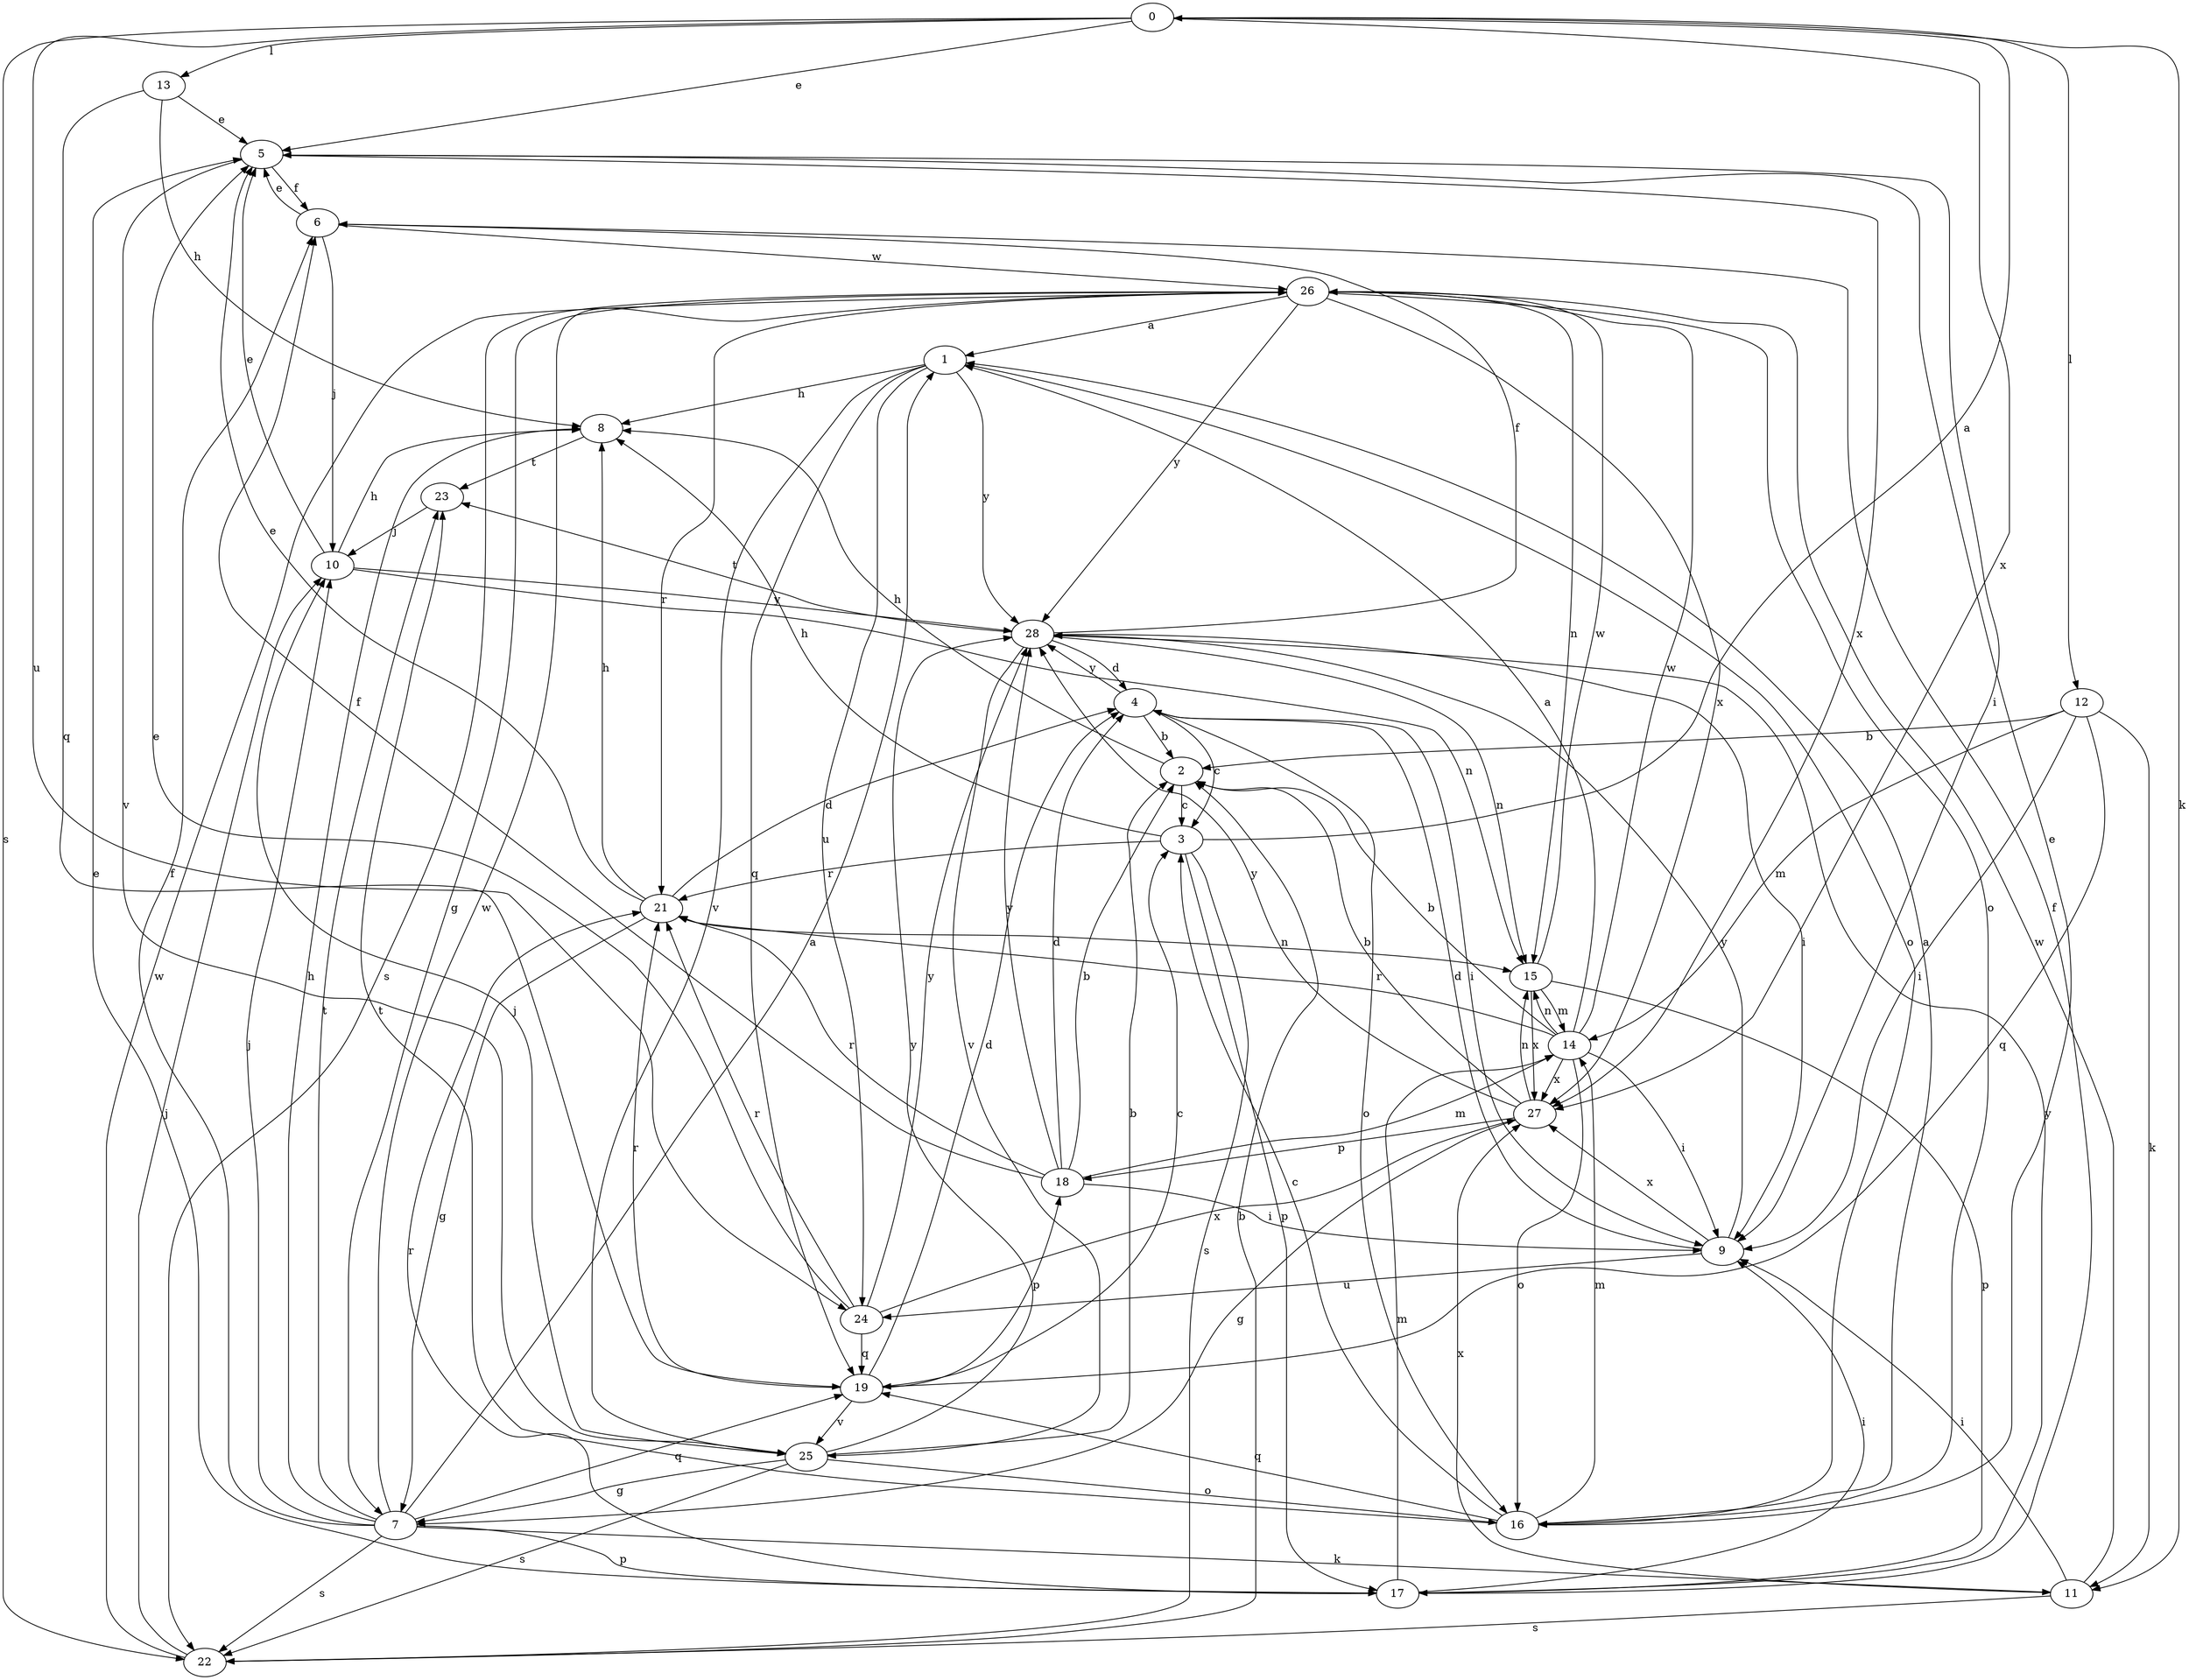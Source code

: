 strict digraph  {
0;
1;
2;
3;
4;
5;
6;
7;
8;
9;
10;
11;
12;
13;
14;
15;
16;
17;
18;
19;
21;
22;
23;
24;
25;
26;
27;
28;
0 -> 5  [label=e];
0 -> 11  [label=k];
0 -> 12  [label=l];
0 -> 13  [label=l];
0 -> 22  [label=s];
0 -> 24  [label=u];
0 -> 27  [label=x];
1 -> 8  [label=h];
1 -> 16  [label=o];
1 -> 19  [label=q];
1 -> 24  [label=u];
1 -> 25  [label=v];
1 -> 28  [label=y];
2 -> 3  [label=c];
2 -> 8  [label=h];
3 -> 0  [label=a];
3 -> 8  [label=h];
3 -> 17  [label=p];
3 -> 21  [label=r];
3 -> 22  [label=s];
4 -> 2  [label=b];
4 -> 3  [label=c];
4 -> 9  [label=i];
4 -> 16  [label=o];
4 -> 28  [label=y];
5 -> 6  [label=f];
5 -> 9  [label=i];
5 -> 25  [label=v];
5 -> 27  [label=x];
6 -> 5  [label=e];
6 -> 10  [label=j];
6 -> 26  [label=w];
7 -> 1  [label=a];
7 -> 6  [label=f];
7 -> 8  [label=h];
7 -> 10  [label=j];
7 -> 11  [label=k];
7 -> 17  [label=p];
7 -> 19  [label=q];
7 -> 22  [label=s];
7 -> 23  [label=t];
7 -> 26  [label=w];
8 -> 23  [label=t];
9 -> 4  [label=d];
9 -> 24  [label=u];
9 -> 27  [label=x];
9 -> 28  [label=y];
10 -> 5  [label=e];
10 -> 8  [label=h];
10 -> 15  [label=n];
10 -> 28  [label=y];
11 -> 9  [label=i];
11 -> 22  [label=s];
11 -> 26  [label=w];
11 -> 27  [label=x];
12 -> 2  [label=b];
12 -> 9  [label=i];
12 -> 11  [label=k];
12 -> 14  [label=m];
12 -> 19  [label=q];
13 -> 5  [label=e];
13 -> 8  [label=h];
13 -> 19  [label=q];
14 -> 1  [label=a];
14 -> 2  [label=b];
14 -> 9  [label=i];
14 -> 15  [label=n];
14 -> 16  [label=o];
14 -> 21  [label=r];
14 -> 26  [label=w];
14 -> 27  [label=x];
15 -> 14  [label=m];
15 -> 17  [label=p];
15 -> 26  [label=w];
15 -> 27  [label=x];
16 -> 1  [label=a];
16 -> 3  [label=c];
16 -> 5  [label=e];
16 -> 14  [label=m];
16 -> 19  [label=q];
16 -> 23  [label=t];
17 -> 5  [label=e];
17 -> 6  [label=f];
17 -> 9  [label=i];
17 -> 14  [label=m];
17 -> 21  [label=r];
17 -> 28  [label=y];
18 -> 2  [label=b];
18 -> 4  [label=d];
18 -> 6  [label=f];
18 -> 9  [label=i];
18 -> 14  [label=m];
18 -> 21  [label=r];
18 -> 28  [label=y];
19 -> 3  [label=c];
19 -> 4  [label=d];
19 -> 18  [label=p];
19 -> 21  [label=r];
19 -> 25  [label=v];
21 -> 4  [label=d];
21 -> 5  [label=e];
21 -> 7  [label=g];
21 -> 8  [label=h];
21 -> 15  [label=n];
22 -> 2  [label=b];
22 -> 10  [label=j];
22 -> 26  [label=w];
23 -> 10  [label=j];
24 -> 5  [label=e];
24 -> 19  [label=q];
24 -> 21  [label=r];
24 -> 27  [label=x];
24 -> 28  [label=y];
25 -> 2  [label=b];
25 -> 7  [label=g];
25 -> 10  [label=j];
25 -> 16  [label=o];
25 -> 22  [label=s];
25 -> 28  [label=y];
26 -> 1  [label=a];
26 -> 7  [label=g];
26 -> 15  [label=n];
26 -> 16  [label=o];
26 -> 21  [label=r];
26 -> 22  [label=s];
26 -> 27  [label=x];
26 -> 28  [label=y];
27 -> 2  [label=b];
27 -> 7  [label=g];
27 -> 15  [label=n];
27 -> 18  [label=p];
27 -> 28  [label=y];
28 -> 4  [label=d];
28 -> 6  [label=f];
28 -> 9  [label=i];
28 -> 15  [label=n];
28 -> 23  [label=t];
28 -> 25  [label=v];
}
